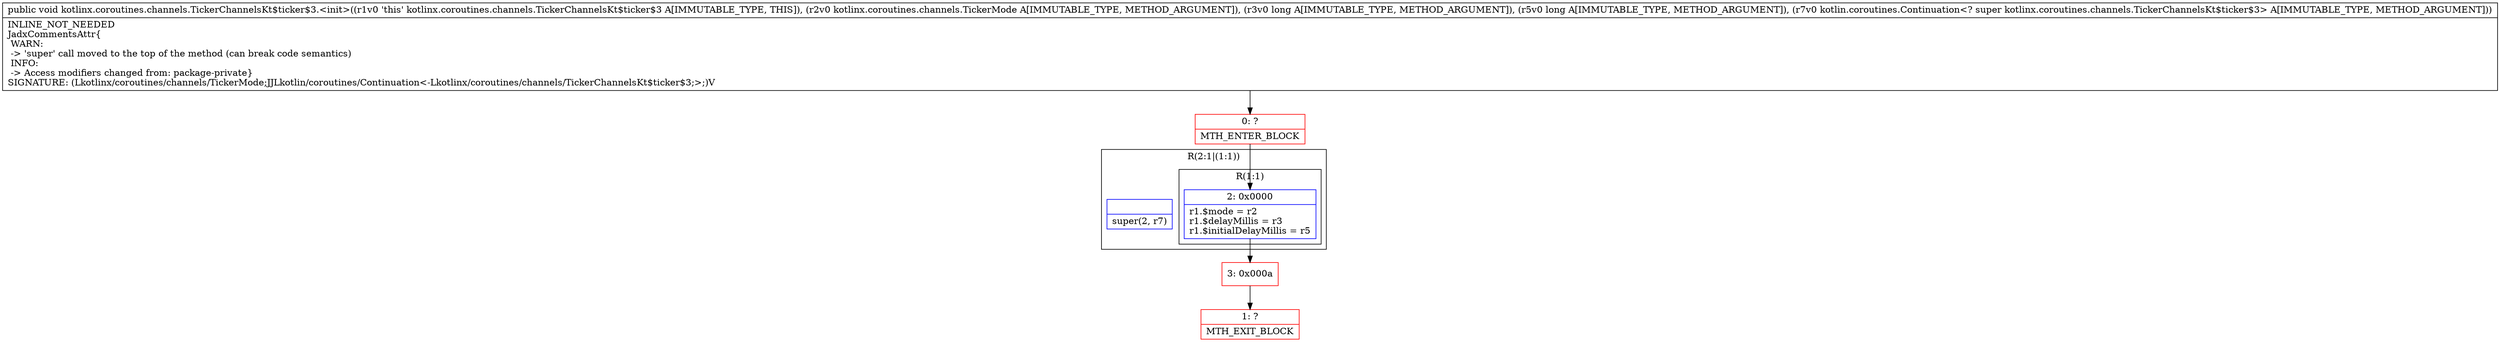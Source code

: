 digraph "CFG forkotlinx.coroutines.channels.TickerChannelsKt$ticker$3.\<init\>(Lkotlinx\/coroutines\/channels\/TickerMode;JJLkotlin\/coroutines\/Continuation;)V" {
subgraph cluster_Region_1269615393 {
label = "R(2:1|(1:1))";
node [shape=record,color=blue];
Node_InsnContainer_1935612454 [shape=record,label="{|super(2, r7)\l}"];
subgraph cluster_Region_1032949903 {
label = "R(1:1)";
node [shape=record,color=blue];
Node_2 [shape=record,label="{2\:\ 0x0000|r1.$mode = r2\lr1.$delayMillis = r3\lr1.$initialDelayMillis = r5\l}"];
}
}
Node_0 [shape=record,color=red,label="{0\:\ ?|MTH_ENTER_BLOCK\l}"];
Node_3 [shape=record,color=red,label="{3\:\ 0x000a}"];
Node_1 [shape=record,color=red,label="{1\:\ ?|MTH_EXIT_BLOCK\l}"];
MethodNode[shape=record,label="{public void kotlinx.coroutines.channels.TickerChannelsKt$ticker$3.\<init\>((r1v0 'this' kotlinx.coroutines.channels.TickerChannelsKt$ticker$3 A[IMMUTABLE_TYPE, THIS]), (r2v0 kotlinx.coroutines.channels.TickerMode A[IMMUTABLE_TYPE, METHOD_ARGUMENT]), (r3v0 long A[IMMUTABLE_TYPE, METHOD_ARGUMENT]), (r5v0 long A[IMMUTABLE_TYPE, METHOD_ARGUMENT]), (r7v0 kotlin.coroutines.Continuation\<? super kotlinx.coroutines.channels.TickerChannelsKt$ticker$3\> A[IMMUTABLE_TYPE, METHOD_ARGUMENT]))  | INLINE_NOT_NEEDED\lJadxCommentsAttr\{\l WARN: \l \-\> 'super' call moved to the top of the method (can break code semantics)\l INFO: \l \-\> Access modifiers changed from: package\-private\}\lSIGNATURE: (Lkotlinx\/coroutines\/channels\/TickerMode;JJLkotlin\/coroutines\/Continuation\<\-Lkotlinx\/coroutines\/channels\/TickerChannelsKt$ticker$3;\>;)V\l}"];
MethodNode -> Node_0;Node_2 -> Node_3;
Node_0 -> Node_2;
Node_3 -> Node_1;
}


